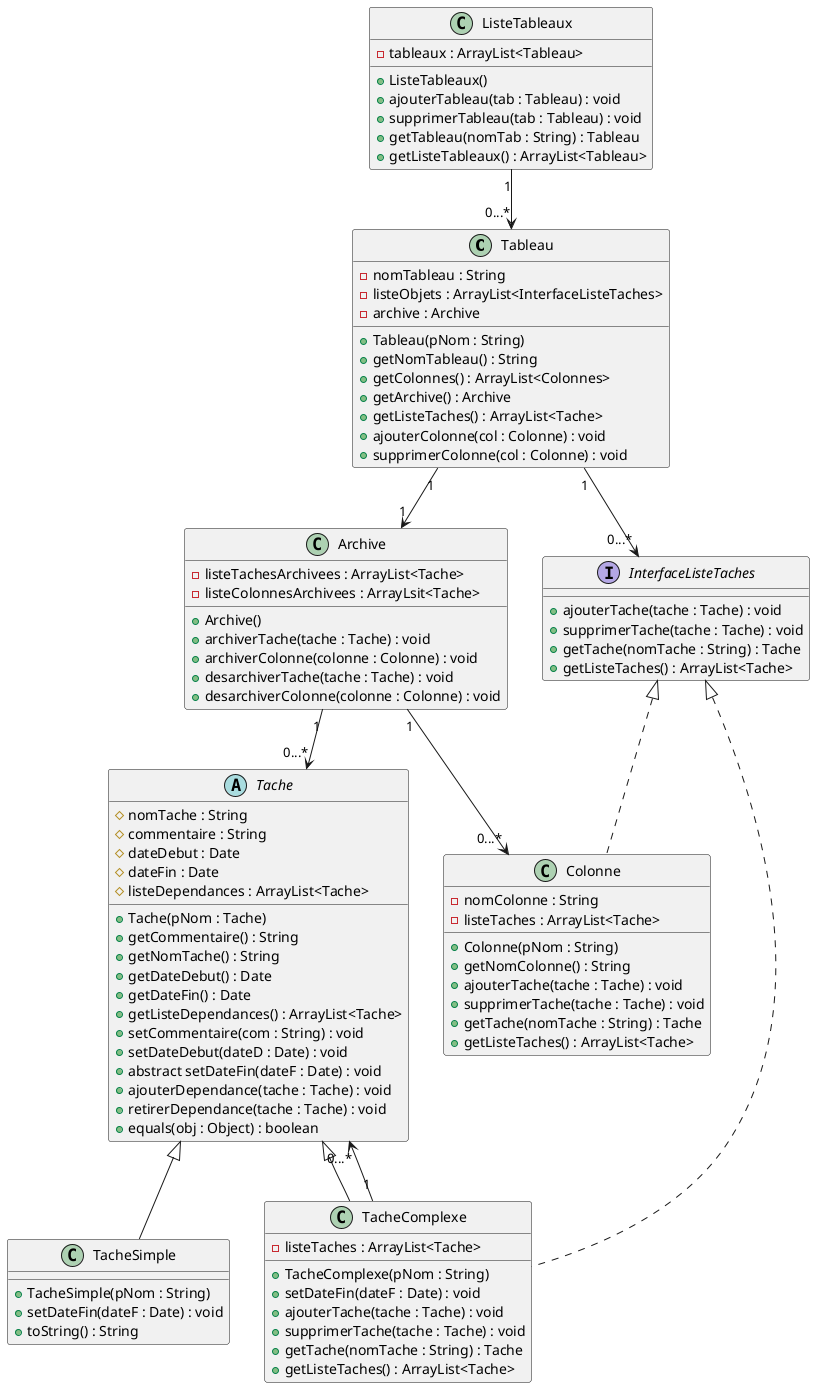 @startuml
'https://plantuml.com/class-diagram

class Tableau {
- nomTableau : String
- listeObjets : ArrayList<InterfaceListeTaches>
- archive : Archive
+ Tableau(pNom : String)
+ getNomTableau() : String
+ getColonnes() : ArrayList<Colonnes>
+ getArchive() : Archive
+ getListeTaches() : ArrayList<Tache>
+ ajouterColonne(col : Colonne) : void
+ supprimerColonne(col : Colonne) : void
}

class Archive {
- listeTachesArchivees : ArrayList<Tache>
- listeColonnesArchivees : ArrayLsit<Tache>
+ Archive()
+ archiverTache(tache : Tache) : void
+ archiverColonne(colonne : Colonne) : void
+ desarchiverTache(tache : Tache) : void
+ desarchiverColonne(colonne : Colonne) : void
}

class ListeTableaux {
- tableaux : ArrayList<Tableau>
+ ListeTableaux()
+ ajouterTableau(tab : Tableau) : void
+ supprimerTableau(tab : Tableau) : void
+ getTableau(nomTab : String) : Tableau
+ getListeTableaux() : ArrayList<Tableau>
}

interface InterfaceListeTaches {
+ ajouterTache(tache : Tache) : void
+ supprimerTache(tache : Tache) : void
+ getTache(nomTache : String) : Tache
+ getListeTaches() : ArrayList<Tache>
}

class Colonne implements InterfaceListeTaches {
- nomColonne : String
- listeTaches : ArrayList<Tache>
+ Colonne(pNom : String)
+ getNomColonne() : String
+ ajouterTache(tache : Tache) : void
+ supprimerTache(tache : Tache) : void
+ getTache(nomTache : String) : Tache
+ getListeTaches() : ArrayList<Tache>
}

abstract class Tache {
# nomTache : String
# commentaire : String
# dateDebut : Date
# dateFin : Date
# listeDependances : ArrayList<Tache>
+ Tache(pNom : Tache)
+ getCommentaire() : String
+ getNomTache() : String
+ getDateDebut() : Date
+ getDateFin() : Date
+ getListeDependances() : ArrayList<Tache>
+ setCommentaire(com : String) : void
+ setDateDebut(dateD : Date) : void
+ abstract setDateFin(dateF : Date) : void
+ ajouterDependance(tache : Tache) : void
+ retirerDependance(tache : Tache) : void
+ equals(obj : Object) : boolean
}

class TacheComplexe extends Tache implements InterfaceListeTaches {
- listeTaches : ArrayList<Tache>
+ TacheComplexe(pNom : String)
+ setDateFin(dateF : Date) : void
+ ajouterTache(tache : Tache) : void
+ supprimerTache(tache : Tache) : void
+ getTache(nomTache : String) : Tache
+ getListeTaches() : ArrayList<Tache>
}

class TacheSimple extends Tache {
+ TacheSimple(pNom : String)
+ setDateFin(dateF : Date) : void
+ toString() : String
}


Tableau "1" --> "0...*" InterfaceListeTaches
Tableau "1" --> "1" Archive
Archive "1" --> "0...*" Colonne
Archive "1" --> "0...*" Tache
TacheComplexe "1" --> "0...*" Tache
ListeTableaux "1" --> "0...*" Tableau

@enduml